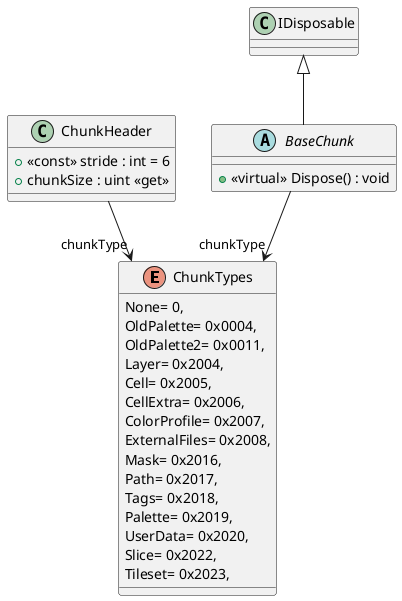 @startuml
enum ChunkTypes {
    None= 0,
    OldPalette= 0x0004,
    OldPalette2= 0x0011,
    Layer= 0x2004,
    Cell= 0x2005,
    CellExtra= 0x2006,
    ColorProfile= 0x2007,
    ExternalFiles= 0x2008,
    Mask= 0x2016,
    Path= 0x2017,
    Tags= 0x2018,
    Palette= 0x2019,
    UserData= 0x2020,
    Slice= 0x2022,
    Tileset= 0x2023,
}
class ChunkHeader {
    + <<const>> stride : int = 6
    + chunkSize : uint <<get>>
}
abstract class BaseChunk {
    + <<virtual>> Dispose() : void
}
ChunkHeader --> "chunkType" ChunkTypes
IDisposable <|-- BaseChunk
BaseChunk --> "chunkType" ChunkTypes
@enduml
